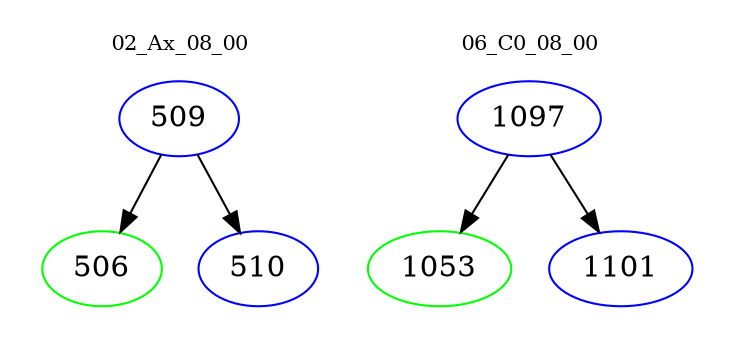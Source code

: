 digraph{
subgraph cluster_0 {
color = white
label = "02_Ax_08_00";
fontsize=10;
T0_509 [label="509", color="blue"]
T0_509 -> T0_506 [color="black"]
T0_506 [label="506", color="green"]
T0_509 -> T0_510 [color="black"]
T0_510 [label="510", color="blue"]
}
subgraph cluster_1 {
color = white
label = "06_C0_08_00";
fontsize=10;
T1_1097 [label="1097", color="blue"]
T1_1097 -> T1_1053 [color="black"]
T1_1053 [label="1053", color="green"]
T1_1097 -> T1_1101 [color="black"]
T1_1101 [label="1101", color="blue"]
}
}
